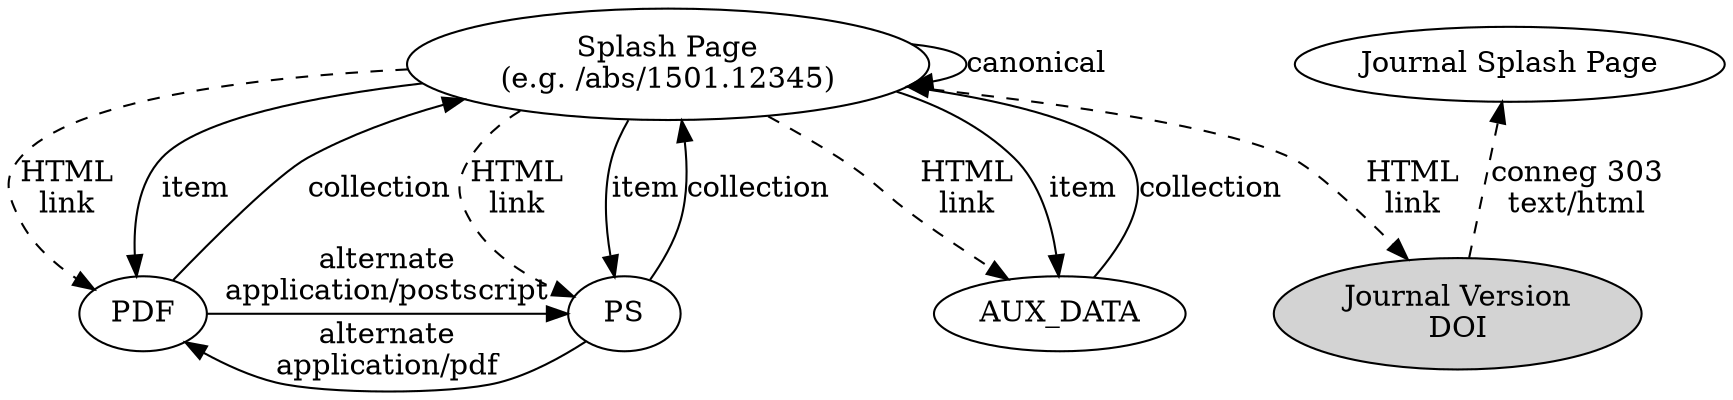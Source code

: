 digraph ARXIV_NO_ITEM {
  "Splash Page" [ label="Splash Page\n(e.g. /abs/1501.12345)" ]
  "Splash Page" -> PDF  [ style=dashed, label="HTML\nlink" ]
  "Splash Page" -> PS  [ style=dashed, label="HTML\nlink" ]
  "Splash Page" -> AUX_DATA  [ style=dashed, label="HTML\nlink" ]
  "Splash Page" -> "Splash Page" [ label="canonical" ]
  "Splash Page" -> "Journal Version\nDOI" [ style=dashed label="HTML\nlink" ]
  "Splash Page" -> PDF  [ label="item" ]
  "Splash Page" -> PS  [ label="item" ]
  "Splash Page" -> AUX_DATA  [ label="item" ]
  "PDF" -> "Splash Page" [ label="collection" ]
  "PS" -> "Splash Page" [ label="collection" ]
  "AUX_DATA" -> "Splash Page" [ label="collection" ]
  "PDF" -> "PS" [ label="alternate\napplication/postscript" ]
  "PS" -> "PDF" [ label="alternate\napplication/pdf" ]
  "Journal Version\nDOI" -> "Journal Splash Page" [ style=dashed, label="conneg 303\ntext/html" ]
  "Journal Version\nDOI" [ style=filled rank=min]
  { rank = "same" {"Splash Page" "Journal Splash Page"} }
  { rank = "same" {PDF PS AUX_DATA} }
}
